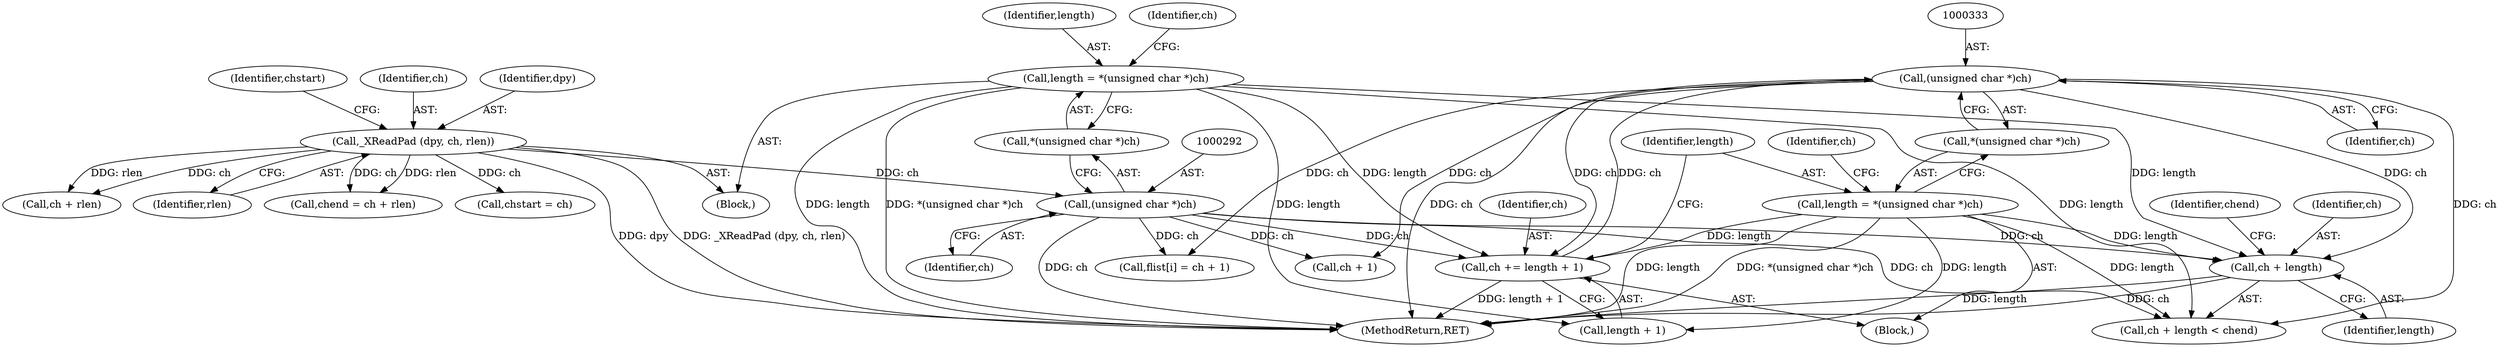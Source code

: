 digraph "0_libx11_b469da1430cdcee06e31c6251b83aede072a1ff0@pointer" {
"1000312" [label="(Call,ch + length)"];
"1000332" [label="(Call,(unsigned char *)ch)"];
"1000324" [label="(Call,ch += length + 1)"];
"1000288" [label="(Call,length = *(unsigned char *)ch)"];
"1000329" [label="(Call,length = *(unsigned char *)ch)"];
"1000291" [label="(Call,(unsigned char *)ch)"];
"1000276" [label="(Call,_XReadPad (dpy, ch, rlen))"];
"1000324" [label="(Call,ch += length + 1)"];
"1000198" [label="(Block,)"];
"1000288" [label="(Call,length = *(unsigned char *)ch)"];
"1000311" [label="(Call,ch + length < chend)"];
"1000326" [label="(Call,length + 1)"];
"1000331" [label="(Call,*(unsigned char *)ch)"];
"1000315" [label="(Identifier,chend)"];
"1000279" [label="(Identifier,rlen)"];
"1000317" [label="(Call,flist[i] = ch + 1)"];
"1000280" [label="(Call,chstart = ch)"];
"1000277" [label="(Identifier,dpy)"];
"1000334" [label="(Identifier,ch)"];
"1000296" [label="(Identifier,ch)"];
"1000291" [label="(Call,(unsigned char *)ch)"];
"1000281" [label="(Identifier,chstart)"];
"1000283" [label="(Call,chend = ch + rlen)"];
"1000314" [label="(Identifier,length)"];
"1000330" [label="(Identifier,length)"];
"1000329" [label="(Call,length = *(unsigned char *)ch)"];
"1000290" [label="(Call,*(unsigned char *)ch)"];
"1000312" [label="(Call,ch + length)"];
"1000278" [label="(Identifier,ch)"];
"1000289" [label="(Identifier,length)"];
"1000313" [label="(Identifier,ch)"];
"1000337" [label="(Identifier,ch)"];
"1000325" [label="(Identifier,ch)"];
"1000316" [label="(Block,)"];
"1000356" [label="(MethodReturn,RET)"];
"1000321" [label="(Call,ch + 1)"];
"1000285" [label="(Call,ch + rlen)"];
"1000332" [label="(Call,(unsigned char *)ch)"];
"1000276" [label="(Call,_XReadPad (dpy, ch, rlen))"];
"1000293" [label="(Identifier,ch)"];
"1000312" -> "1000311"  [label="AST: "];
"1000312" -> "1000314"  [label="CFG: "];
"1000313" -> "1000312"  [label="AST: "];
"1000314" -> "1000312"  [label="AST: "];
"1000315" -> "1000312"  [label="CFG: "];
"1000312" -> "1000356"  [label="DDG: ch"];
"1000312" -> "1000356"  [label="DDG: length"];
"1000332" -> "1000312"  [label="DDG: ch"];
"1000291" -> "1000312"  [label="DDG: ch"];
"1000288" -> "1000312"  [label="DDG: length"];
"1000329" -> "1000312"  [label="DDG: length"];
"1000332" -> "1000331"  [label="AST: "];
"1000332" -> "1000334"  [label="CFG: "];
"1000333" -> "1000332"  [label="AST: "];
"1000334" -> "1000332"  [label="AST: "];
"1000331" -> "1000332"  [label="CFG: "];
"1000332" -> "1000356"  [label="DDG: ch"];
"1000332" -> "1000311"  [label="DDG: ch"];
"1000332" -> "1000317"  [label="DDG: ch"];
"1000332" -> "1000321"  [label="DDG: ch"];
"1000332" -> "1000324"  [label="DDG: ch"];
"1000324" -> "1000332"  [label="DDG: ch"];
"1000324" -> "1000316"  [label="AST: "];
"1000324" -> "1000326"  [label="CFG: "];
"1000325" -> "1000324"  [label="AST: "];
"1000326" -> "1000324"  [label="AST: "];
"1000330" -> "1000324"  [label="CFG: "];
"1000324" -> "1000356"  [label="DDG: length + 1"];
"1000288" -> "1000324"  [label="DDG: length"];
"1000329" -> "1000324"  [label="DDG: length"];
"1000291" -> "1000324"  [label="DDG: ch"];
"1000288" -> "1000198"  [label="AST: "];
"1000288" -> "1000290"  [label="CFG: "];
"1000289" -> "1000288"  [label="AST: "];
"1000290" -> "1000288"  [label="AST: "];
"1000296" -> "1000288"  [label="CFG: "];
"1000288" -> "1000356"  [label="DDG: *(unsigned char *)ch"];
"1000288" -> "1000356"  [label="DDG: length"];
"1000288" -> "1000311"  [label="DDG: length"];
"1000288" -> "1000326"  [label="DDG: length"];
"1000329" -> "1000316"  [label="AST: "];
"1000329" -> "1000331"  [label="CFG: "];
"1000330" -> "1000329"  [label="AST: "];
"1000331" -> "1000329"  [label="AST: "];
"1000337" -> "1000329"  [label="CFG: "];
"1000329" -> "1000356"  [label="DDG: *(unsigned char *)ch"];
"1000329" -> "1000356"  [label="DDG: length"];
"1000329" -> "1000311"  [label="DDG: length"];
"1000329" -> "1000326"  [label="DDG: length"];
"1000291" -> "1000290"  [label="AST: "];
"1000291" -> "1000293"  [label="CFG: "];
"1000292" -> "1000291"  [label="AST: "];
"1000293" -> "1000291"  [label="AST: "];
"1000290" -> "1000291"  [label="CFG: "];
"1000291" -> "1000356"  [label="DDG: ch"];
"1000276" -> "1000291"  [label="DDG: ch"];
"1000291" -> "1000311"  [label="DDG: ch"];
"1000291" -> "1000317"  [label="DDG: ch"];
"1000291" -> "1000321"  [label="DDG: ch"];
"1000276" -> "1000198"  [label="AST: "];
"1000276" -> "1000279"  [label="CFG: "];
"1000277" -> "1000276"  [label="AST: "];
"1000278" -> "1000276"  [label="AST: "];
"1000279" -> "1000276"  [label="AST: "];
"1000281" -> "1000276"  [label="CFG: "];
"1000276" -> "1000356"  [label="DDG: _XReadPad (dpy, ch, rlen)"];
"1000276" -> "1000356"  [label="DDG: dpy"];
"1000276" -> "1000280"  [label="DDG: ch"];
"1000276" -> "1000283"  [label="DDG: ch"];
"1000276" -> "1000283"  [label="DDG: rlen"];
"1000276" -> "1000285"  [label="DDG: ch"];
"1000276" -> "1000285"  [label="DDG: rlen"];
}
